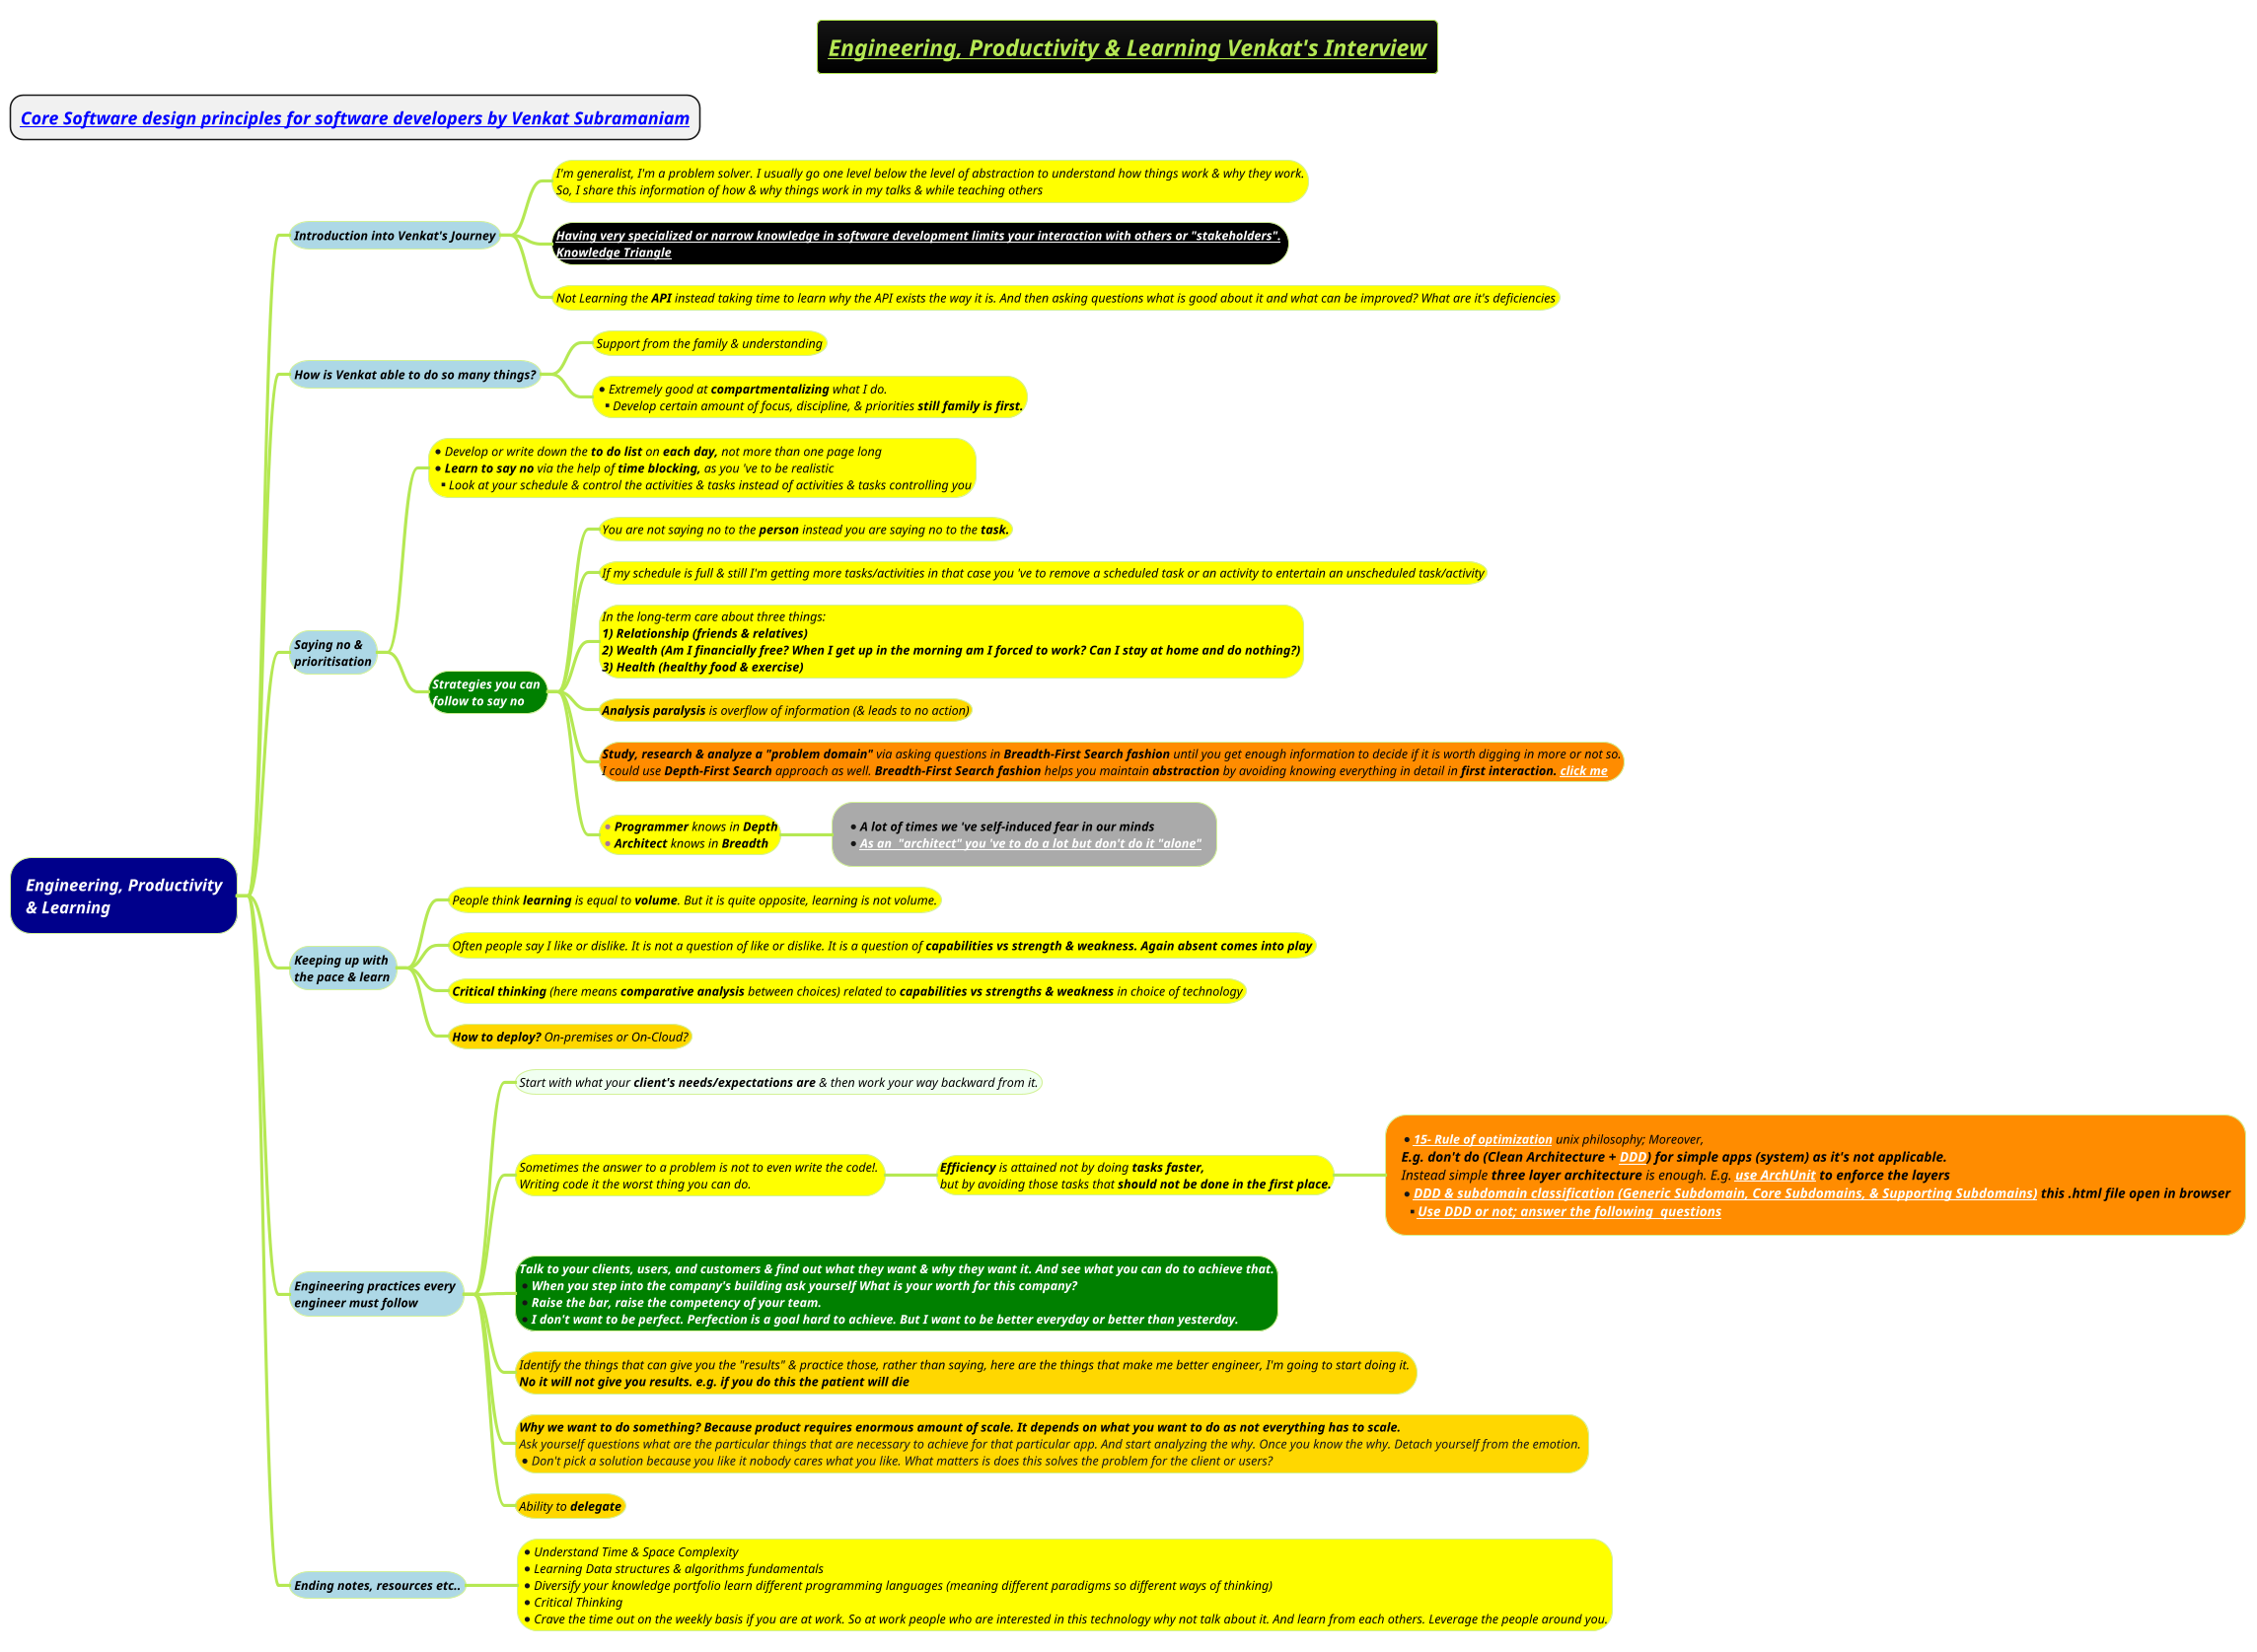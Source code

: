 @startmindmap
title =<i><b><u><size:18>Engineering, Productivity & Learning Venkat's Interview

* ===<i><b>[[docs/3-programming-languages/Venkat-Subramaniam/Core-Software-design-principles-for-software-developers.puml Core Software design principles for software developers by Venkat Subramaniam]]
!theme hacker

*[#darkblue] <color:white><i>Engineering, Productivity\n<color:white><i>& Learning
**[#lightblue] <i><color #black><size:12>Introduction into Venkat's Journey
***[#yellow]:<i><color #black><size:12>I'm generalist, I'm a problem solver. I usually go one level below the level of abstraction to understand how things work & why they work.
<i><color #black><size:12>So, I share this information of how & why things work in my talks & while teaching others;
***[#black] <b><i><color #black><size:12>[[docs/3-programming-languages/Venkat-Subramaniam/images/img_396.png Having very specialized or narrow knowledge in software development limits your interaction with others or "stakeholders".]] \n<b><i><color #black><size:12>[[docs/3-programming-languages/Venkat-Subramaniam/images/img_245.png Knowledge Triangle]]
***[#yellow] <i><color #black><size:12>Not Learning the **API** instead taking time to learn why the API exists the way it is. And then asking questions what is good about it and what can be improved? What are it's deficiencies

**[#lightblue] <i><color #black><size:12>How is Venkat able to do so many things?
***[#yellow] <i><color #black><size:12>Support from the family & understanding
***[#yellow] *<i><color #black><size:12>Extremely good at **compartmentalizing** what I do. \n**<i><color #black><size:12>Develop certain amount of focus, discipline, & priorities <b>still family is first.


**[#lightblue] <i><color #black><size:12>Saying no & \n<i><color #black><size:12>prioritisation
***[#yellow]:*<i><color #black><size:12>Develop or write down the **to do list** on **each day,** not more than one page long
*<i><color #black><size:12>**Learn to say no** via the help of **time blocking,** as you 've to be realistic
**<i><color #black><size:12>Look at your schedule & control the activities & tasks instead of activities & tasks controlling you;
***[#green] <i><color #white><b><size:12>Strategies you can \n<i><color #white><b><size:12>follow to say no
****[#yellow] <i><color #black><size:12>You are not saying no to the **person** instead you are saying no to the <b>task.
****[#yellow] <i><color #black><size:12>If my schedule is full & still I'm getting more tasks/activities in that case you 've to remove a scheduled task or an activity to entertain an unscheduled task/activity

****[#yellow]:<i><color #black><size:12>In the long-term care about three things:
<i><color #black><size:12><b>1) Relationship (friends & relatives)
<i><color #black><size:12><b>2) Wealth (Am I financially free? When I get up in the morning am I forced to work? Can I stay at home and do nothing?)
<i><color #black><size:12><b>3) Health (healthy food & exercise);
****[#gold] <i><color #black><size:12>**Analysis paralysis** is overflow of information (& leads to no action)

****[#darkorange]:<i><color #black><size:12>**Study, research & analyze a "problem domain"** via asking questions in **Breadth-First Search fashion** until you get enough information to decide if it is worth digging in more or not so.
<i><color #black><size:12>I could use **Depth-First Search** approach as well. **Breadth-First Search fashion** helps you maintain **abstraction** by avoiding knowing everything in detail in <b>first interaction. [[docs/3-programming-languages/Venkat-Subramaniam/images/img_245.png click me]];
****[#yellow] *<i><color #black><size:12>**Programmer** knows in <b>Depth \n*<i><color #black><size:12>**Architect** knows in <b>Breadth
*****[#a] *<b><i><color #black><size:12>A lot of times we 've self-induced fear in our minds \n*<i><color #black><size:12><b>[[docs/3-programming-languages/Venkat-Subramaniam/images/img_431.png As an  "architect" you 've to do a lot but don't do it "alone"]]


**[#lightblue] <i><color #black><size:12>Keeping up with \n<i><color #black><size:12>the pace & learn
***[#yellow] <i><color #black><size:12>People think **learning** is equal to **volume**. But it is quite opposite, learning is not volume.
***[#yellow] <i><color #black><size:12>Often people say I like or dislike. It is not a question of like or dislike. It is a question of <b>capabilities vs strength & weakness. Again absent comes into play
***[#yellow] <i><color #black><size:12>**Critical thinking** (here means **comparative analysis** between choices) related to **capabilities vs strengths & weakness** in choice of technology
***[#gold] <i><color #black><size:12>**How to deploy?** On-premises or On-Cloud?
**[#lightblue] <i><color #black><size:12>Engineering practices every \n<i><color #black><size:12>engineer must follow
***[#honeydew] <i><color #black><size:12>Start with what your **client's needs/expectations are** & then work your way backward from it.
***[#yellow] <i><color #black><size:12>Sometimes the answer to a problem is not to even write the code!. \n<i><color #black><size:12>Writing code it the worst thing you can do.
****[#yellow] <i><color #black><size:12><b>Efficiency</b> is attained not by doing <b>tasks faster,\n<i><color #black><size:12>but by avoiding those tasks that <b>should not be done in the first place.
*****[#darkorange]:*<i><color #black><size:12>**[[docs/3-programming-languages/Venkat-Subramaniam/Unix-Philosophy.puml 15- Rule of optimization]]** unix philosophy; Moreover,
<i><color #black><size:13><b>E.g. don't do (Clean Architecture + [[docs/3-programming-languages/Venkat-Subramaniam/images/img_55.jpg DDD]]) for simple apps (system) as it's not applicable.
<i><color #black><size:13>Instead simple **three layer architecture** is enough. E.g. <b>[[docs/3-programming-languages/clean-architecture/archunit.adoc use ArchUnit]] to enforce the layers
*<i><color #black><size:13><b>[[docs/3-programming-languages/Venkat-Subramaniam/gif/DDD-and-subdomain-classification.html DDD & subdomain classification (Generic Subdomain, Core Subdomains, & Supporting Subdomains)]] this .html file open in browser
**<i><color #black><size:13><b>[[docs/3-programming-languages/Venkat-Subramaniam/images/DDD-and-questions.drawio.png Use DDD or not; answer the following  questions]];
***[#green]:<i><color #white><b><size:12>Talk to your clients, users, and customers & find out what they want & why they want it. And see what you can do to achieve that.
*<i><color #white><b><size:12>When you step into the company's building ask yourself What is your worth for this company?
*<i><color #white><b><size:12>Raise the bar, raise the competency of your team.
*<i><color #white><b><size:12>I don't want to be perfect. Perfection is a goal hard to achieve. But I want to be better everyday or better than yesterday.;
***[#gold] <i><color #black><size:12>Identify the things that can give you the "results" & practice those, rather than saying, here are the things that make me better engineer, I'm going to start doing it. \n<i><color #black><b><size:12>No it will not give you results. e.g. if you do this the patient will die
***[#gold] <i><color #black><b><size:12>Why we want to do something? Because product requires enormous amount of scale. It depends on what you want to do as not everything has to scale. \n<i>Ask yourself questions what are the particular things that are necessary to achieve for that particular app. And start analyzing the why. Once you know the why. Detach yourself from the emotion. \n*<i>Don't pick a solution because you like it nobody cares what you like. What matters is does this solves the problem for the client or users?
***[#gold] <i><color #black><size:12>Ability to <b>delegate

**[#lightblue] <i><color #black><size:12>Ending notes, resources etc..

***[#yellow]:*<i><color #black><size:12>Understand Time & Space Complexity
*<i><color #black><size:12>Learning Data structures & algorithms fundamentals
*<i><color #black><size:12>Diversify your knowledge portfolio learn different programming languages (meaning different paradigms so different ways of thinking)
*<i><color #black><size:12>Critical Thinking
*<i><color #black><size:12>Crave the time out on the weekly basis if you are at work. So at work people who are interested in this technology why not talk about it. And learn from each others. Leverage the people around you.;

@endmindmap
